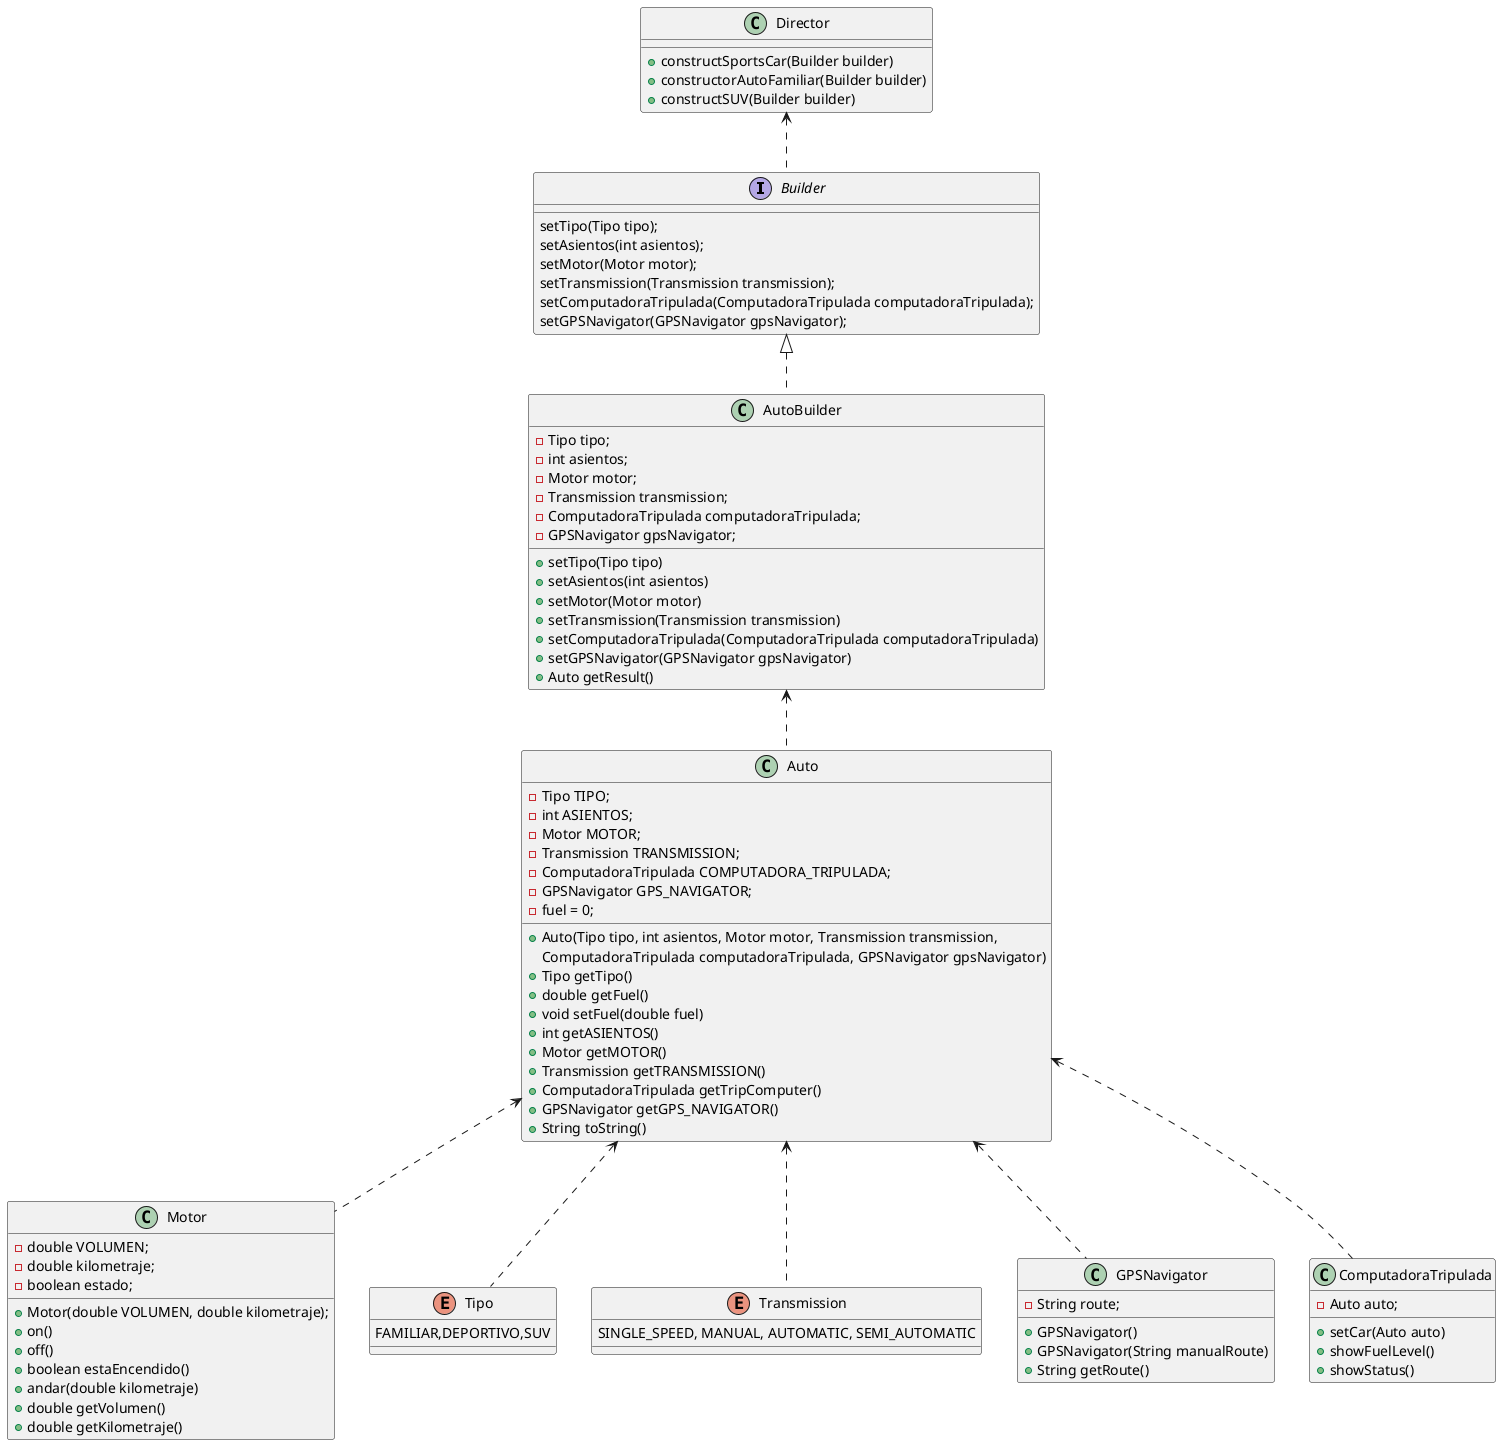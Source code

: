 @startuml
'https://plantuml.com/class-diagram
Builder <|.. AutoBuilder
Director <..Builder
AutoBuilder <.. Auto
Auto <.. Motor
Auto <..Tipo
Auto <.. Transmission
Auto <..GPSNavigator
Auto <.. ComputadoraTripulada

class Auto {
 - Tipo TIPO;
 - int ASIENTOS;
 - Motor MOTOR;
 - Transmission TRANSMISSION;
 - ComputadoraTripulada COMPUTADORA_TRIPULADA;
 - GPSNavigator GPS_NAVIGATOR;
 - fuel = 0;

 + Auto(Tipo tipo, int asientos, Motor motor, Transmission transmission,
                 ComputadoraTripulada computadoraTripulada, GPSNavigator gpsNavigator)
 + Tipo getTipo()
 + double getFuel()
 + void setFuel(double fuel)
 + int getASIENTOS()
 + Motor getMOTOR()
 + Transmission getTRANSMISSION()
 + ComputadoraTripulada getTripComputer()
 + GPSNavigator getGPS_NAVIGATOR()
 +   String toString()
}

enum Tipo {
 FAMILIAR,DEPORTIVO,SUV
}

enum Transmission {
    SINGLE_SPEED, MANUAL, AUTOMATIC, SEMI_AUTOMATIC
}

class Motor {
- double VOLUMEN;
- double kilometraje;
- boolean estado;
+ Motor(double VOLUMEN, double kilometraje);
+  on()
+ off()
+ boolean estaEncendido()
+ andar(double kilometraje)
+ double getVolumen()
+ double getKilometraje()
}

class GPSNavigator {
 - String route;
 + GPSNavigator()
 + GPSNavigator(String manualRoute)
 + String getRoute()
}
class ComputadoraTripulada {
- Auto auto;
+ setCar(Auto auto)
+ showFuelLevel()
+ showStatus()
}



interface Builder {
setTipo(Tipo tipo);
setAsientos(int asientos);
setMotor(Motor motor);
setTransmission(Transmission transmission);
setComputadoraTripulada(ComputadoraTripulada computadoraTripulada);
setGPSNavigator(GPSNavigator gpsNavigator);
}

class AutoBuilder {
- Tipo tipo;
- int asientos;
- Motor motor;
- Transmission transmission;
- ComputadoraTripulada computadoraTripulada;
- GPSNavigator gpsNavigator;
+ setTipo(Tipo tipo)
+ setAsientos(int asientos)
+ setMotor(Motor motor)
+ setTransmission(Transmission transmission)
+ setComputadoraTripulada(ComputadoraTripulada computadoraTripulada)
+ setGPSNavigator(GPSNavigator gpsNavigator)
+ Auto getResult()
}

class Director {
+ constructSportsCar(Builder builder)
+ constructorAutoFamiliar(Builder builder)
+ constructSUV(Builder builder)
}



@enduml